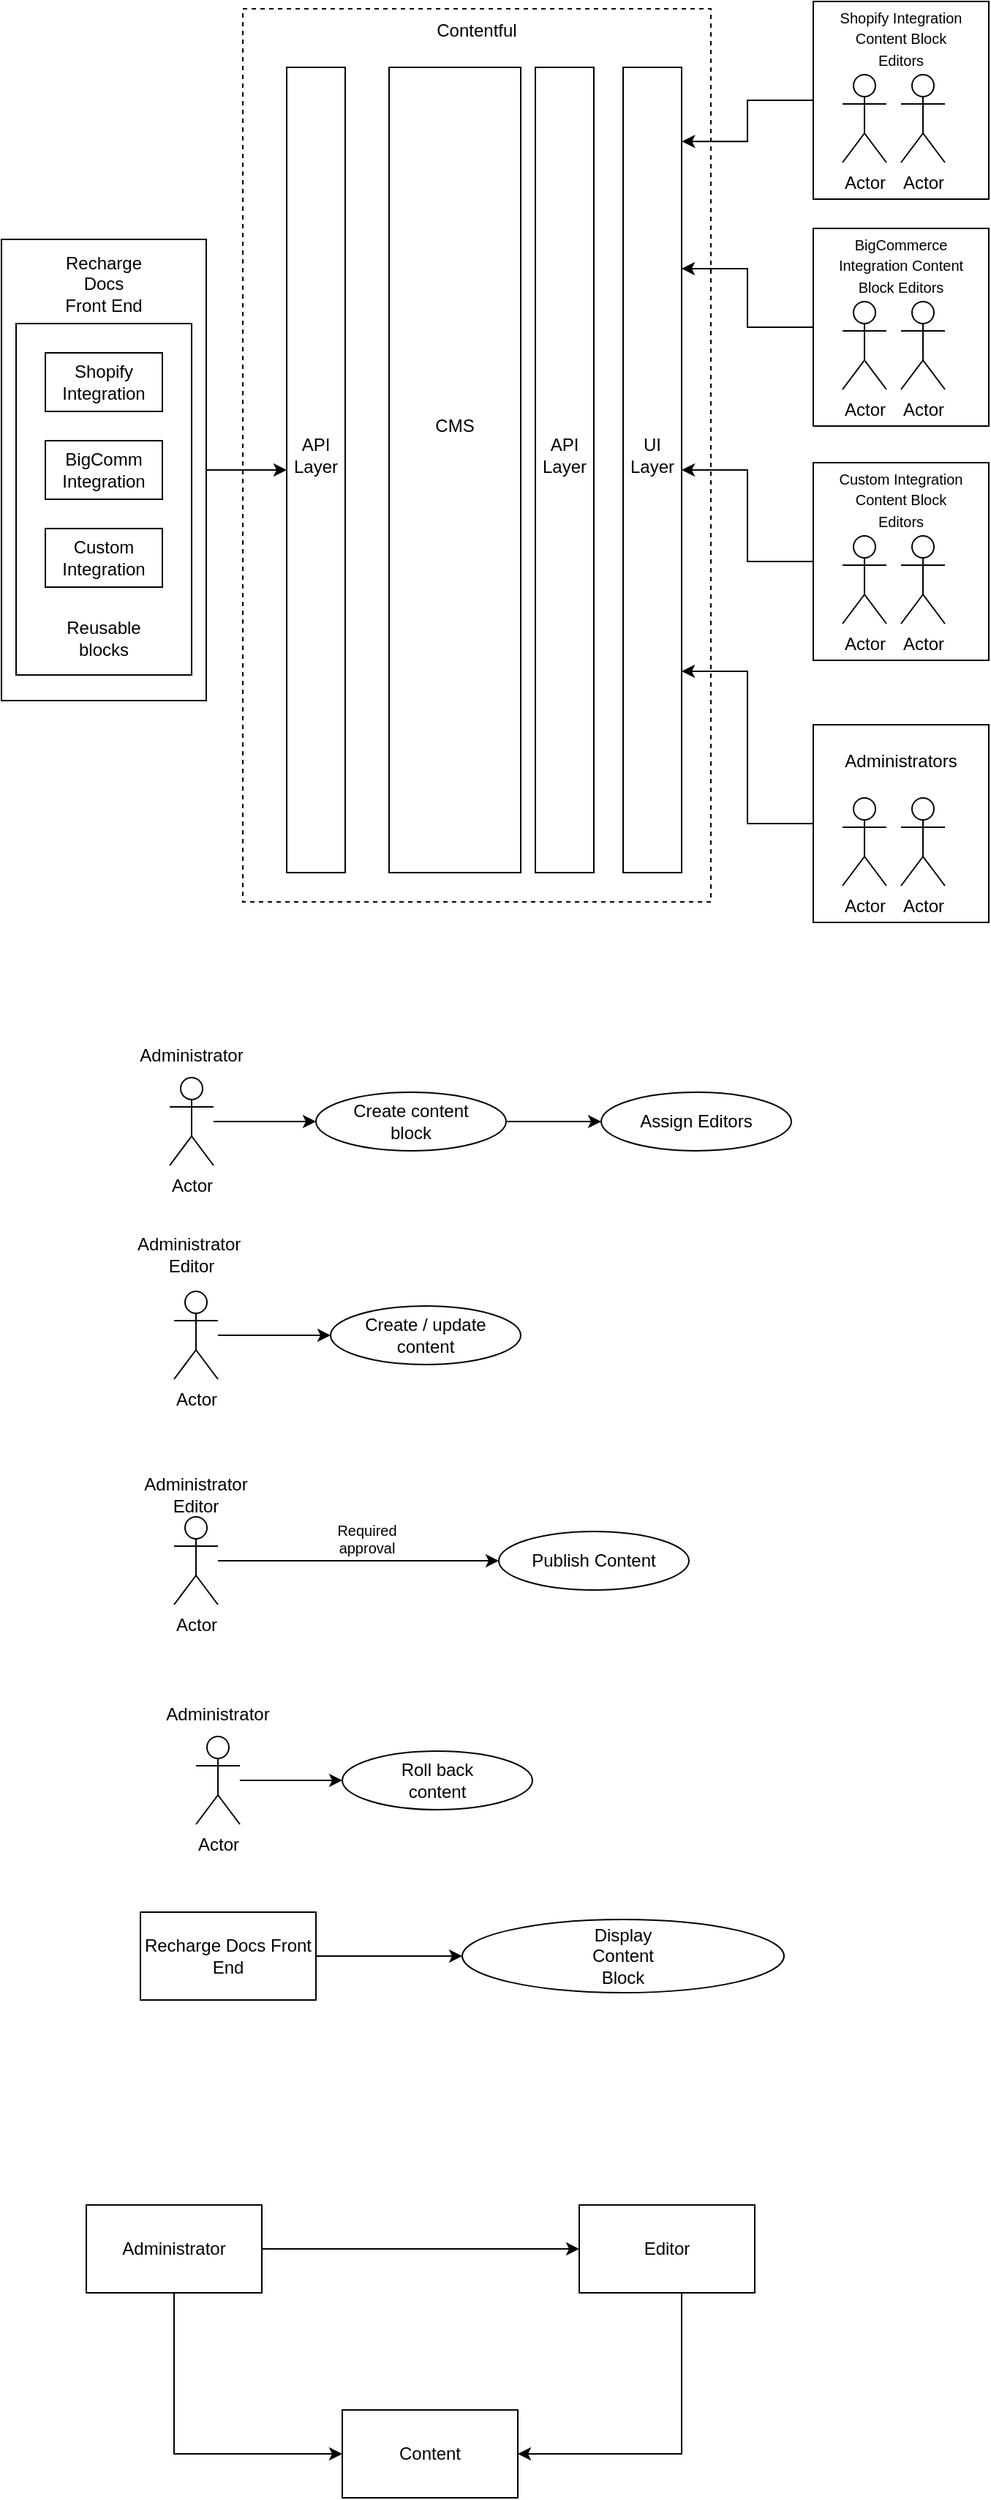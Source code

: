 <mxfile version="15.9.5" type="github">
  <diagram id="McnBqX_8OXEuc_d459IT" name="Page-1">
    <mxGraphModel dx="1174" dy="776" grid="1" gridSize="10" guides="1" tooltips="1" connect="1" arrows="1" fold="1" page="1" pageScale="1" pageWidth="850" pageHeight="1100" math="0" shadow="0">
      <root>
        <mxCell id="0" />
        <mxCell id="1" parent="0" />
        <mxCell id="9h9Ux4YRKQZeNhD9gGjw-2" value="" style="rounded=0;whiteSpace=wrap;html=1;dashed=1;" vertex="1" parent="1">
          <mxGeometry x="260" y="120" width="320" height="610" as="geometry" />
        </mxCell>
        <mxCell id="wLzdfKrcWUK0gIP68M67-1" value="" style="rounded=0;whiteSpace=wrap;html=1;direction=south;" parent="1" vertex="1">
          <mxGeometry x="360" y="160" width="90" height="550" as="geometry" />
        </mxCell>
        <mxCell id="wLzdfKrcWUK0gIP68M67-2" value="CMS" style="text;html=1;strokeColor=none;fillColor=none;align=center;verticalAlign=middle;whiteSpace=wrap;rounded=0;" parent="1" vertex="1">
          <mxGeometry x="375" y="390" width="60" height="30" as="geometry" />
        </mxCell>
        <mxCell id="wLzdfKrcWUK0gIP68M67-4" value="" style="rounded=0;whiteSpace=wrap;html=1;direction=south;" parent="1" vertex="1">
          <mxGeometry x="460" y="160" width="40" height="550" as="geometry" />
        </mxCell>
        <mxCell id="wLzdfKrcWUK0gIP68M67-5" value="" style="rounded=0;whiteSpace=wrap;html=1;direction=south;" parent="1" vertex="1">
          <mxGeometry x="520" y="160" width="40" height="550" as="geometry" />
        </mxCell>
        <mxCell id="wLzdfKrcWUK0gIP68M67-6" value="API&lt;br&gt;Layer" style="text;html=1;strokeColor=none;fillColor=none;align=center;verticalAlign=middle;whiteSpace=wrap;rounded=0;" parent="1" vertex="1">
          <mxGeometry x="450" y="410" width="60" height="30" as="geometry" />
        </mxCell>
        <mxCell id="wLzdfKrcWUK0gIP68M67-7" value="UI&lt;br&gt;Layer" style="text;html=1;strokeColor=none;fillColor=none;align=center;verticalAlign=middle;whiteSpace=wrap;rounded=0;" parent="1" vertex="1">
          <mxGeometry x="510" y="410" width="60" height="30" as="geometry" />
        </mxCell>
        <mxCell id="wLzdfKrcWUK0gIP68M67-63" style="edgeStyle=orthogonalEdgeStyle;rounded=0;orthogonalLoop=1;jettySize=auto;html=1;exitX=0;exitY=0.5;exitDx=0;exitDy=0;entryX=0.092;entryY=-0.005;entryDx=0;entryDy=0;entryPerimeter=0;" parent="1" source="wLzdfKrcWUK0gIP68M67-10" target="wLzdfKrcWUK0gIP68M67-5" edge="1">
          <mxGeometry relative="1" as="geometry">
            <mxPoint x="570" y="210" as="targetPoint" />
          </mxGeometry>
        </mxCell>
        <mxCell id="wLzdfKrcWUK0gIP68M67-10" value="" style="rounded=0;whiteSpace=wrap;html=1;" parent="1" vertex="1">
          <mxGeometry x="650" y="115" width="120" height="135" as="geometry" />
        </mxCell>
        <mxCell id="wLzdfKrcWUK0gIP68M67-11" value="&lt;font style=&quot;font-size: 10px&quot;&gt;Shopify Integration Content Block Editors&lt;/font&gt;" style="text;html=1;strokeColor=none;fillColor=none;align=center;verticalAlign=middle;whiteSpace=wrap;rounded=0;" parent="1" vertex="1">
          <mxGeometry x="665" y="125" width="90" height="30" as="geometry" />
        </mxCell>
        <mxCell id="wLzdfKrcWUK0gIP68M67-12" value="Actor" style="shape=umlActor;verticalLabelPosition=bottom;verticalAlign=top;html=1;outlineConnect=0;" parent="1" vertex="1">
          <mxGeometry x="670" y="165" width="30" height="60" as="geometry" />
        </mxCell>
        <mxCell id="wLzdfKrcWUK0gIP68M67-13" value="Actor" style="shape=umlActor;verticalLabelPosition=bottom;verticalAlign=top;html=1;outlineConnect=0;" parent="1" vertex="1">
          <mxGeometry x="710" y="165" width="30" height="60" as="geometry" />
        </mxCell>
        <mxCell id="wLzdfKrcWUK0gIP68M67-27" value="" style="rounded=0;whiteSpace=wrap;html=1;direction=south;" parent="1" vertex="1">
          <mxGeometry x="290" y="160" width="40" height="550" as="geometry" />
        </mxCell>
        <mxCell id="wLzdfKrcWUK0gIP68M67-28" value="API&lt;br&gt;Layer" style="text;html=1;strokeColor=none;fillColor=none;align=center;verticalAlign=middle;whiteSpace=wrap;rounded=0;" parent="1" vertex="1">
          <mxGeometry x="280" y="410" width="60" height="30" as="geometry" />
        </mxCell>
        <mxCell id="wLzdfKrcWUK0gIP68M67-78" style="edgeStyle=orthogonalEdgeStyle;rounded=0;orthogonalLoop=1;jettySize=auto;html=1;" parent="1" source="wLzdfKrcWUK0gIP68M67-29" target="wLzdfKrcWUK0gIP68M67-27" edge="1">
          <mxGeometry relative="1" as="geometry" />
        </mxCell>
        <mxCell id="wLzdfKrcWUK0gIP68M67-29" value="" style="rounded=0;whiteSpace=wrap;html=1;" parent="1" vertex="1">
          <mxGeometry x="95" y="277.5" width="140" height="315" as="geometry" />
        </mxCell>
        <mxCell id="wLzdfKrcWUK0gIP68M67-41" value="Recharge Docs Front End" style="text;html=1;strokeColor=none;fillColor=none;align=center;verticalAlign=middle;whiteSpace=wrap;rounded=0;" parent="1" vertex="1">
          <mxGeometry x="135" y="292.5" width="60" height="30" as="geometry" />
        </mxCell>
        <mxCell id="wLzdfKrcWUK0gIP68M67-64" style="edgeStyle=orthogonalEdgeStyle;rounded=0;orthogonalLoop=1;jettySize=auto;html=1;exitX=0;exitY=0.5;exitDx=0;exitDy=0;entryX=0.25;entryY=0;entryDx=0;entryDy=0;" parent="1" source="wLzdfKrcWUK0gIP68M67-51" target="wLzdfKrcWUK0gIP68M67-5" edge="1">
          <mxGeometry relative="1" as="geometry" />
        </mxCell>
        <mxCell id="wLzdfKrcWUK0gIP68M67-51" value="" style="rounded=0;whiteSpace=wrap;html=1;" parent="1" vertex="1">
          <mxGeometry x="650" y="270" width="120" height="135" as="geometry" />
        </mxCell>
        <mxCell id="wLzdfKrcWUK0gIP68M67-52" value="&lt;font style=&quot;font-size: 10px&quot;&gt;BigCommerce Integration Content Block Editors&lt;/font&gt;" style="text;html=1;strokeColor=none;fillColor=none;align=center;verticalAlign=middle;whiteSpace=wrap;rounded=0;" parent="1" vertex="1">
          <mxGeometry x="665" y="280" width="90" height="30" as="geometry" />
        </mxCell>
        <mxCell id="wLzdfKrcWUK0gIP68M67-53" value="Actor" style="shape=umlActor;verticalLabelPosition=bottom;verticalAlign=top;html=1;outlineConnect=0;" parent="1" vertex="1">
          <mxGeometry x="670" y="320" width="30" height="60" as="geometry" />
        </mxCell>
        <mxCell id="wLzdfKrcWUK0gIP68M67-54" value="Actor" style="shape=umlActor;verticalLabelPosition=bottom;verticalAlign=top;html=1;outlineConnect=0;" parent="1" vertex="1">
          <mxGeometry x="710" y="320" width="30" height="60" as="geometry" />
        </mxCell>
        <mxCell id="wLzdfKrcWUK0gIP68M67-66" style="edgeStyle=orthogonalEdgeStyle;rounded=0;orthogonalLoop=1;jettySize=auto;html=1;" parent="1" source="wLzdfKrcWUK0gIP68M67-55" target="wLzdfKrcWUK0gIP68M67-5" edge="1">
          <mxGeometry relative="1" as="geometry" />
        </mxCell>
        <mxCell id="wLzdfKrcWUK0gIP68M67-55" value="" style="rounded=0;whiteSpace=wrap;html=1;" parent="1" vertex="1">
          <mxGeometry x="650" y="430" width="120" height="135" as="geometry" />
        </mxCell>
        <mxCell id="wLzdfKrcWUK0gIP68M67-56" value="&lt;font style=&quot;font-size: 10px&quot;&gt;Custom Integration Content Block Editors&lt;/font&gt;" style="text;html=1;strokeColor=none;fillColor=none;align=center;verticalAlign=middle;whiteSpace=wrap;rounded=0;" parent="1" vertex="1">
          <mxGeometry x="665" y="440" width="90" height="30" as="geometry" />
        </mxCell>
        <mxCell id="wLzdfKrcWUK0gIP68M67-57" value="Actor" style="shape=umlActor;verticalLabelPosition=bottom;verticalAlign=top;html=1;outlineConnect=0;" parent="1" vertex="1">
          <mxGeometry x="670" y="480" width="30" height="60" as="geometry" />
        </mxCell>
        <mxCell id="wLzdfKrcWUK0gIP68M67-58" value="Actor" style="shape=umlActor;verticalLabelPosition=bottom;verticalAlign=top;html=1;outlineConnect=0;" parent="1" vertex="1">
          <mxGeometry x="710" y="480" width="30" height="60" as="geometry" />
        </mxCell>
        <mxCell id="wLzdfKrcWUK0gIP68M67-67" style="edgeStyle=orthogonalEdgeStyle;rounded=0;orthogonalLoop=1;jettySize=auto;html=1;entryX=0.75;entryY=0;entryDx=0;entryDy=0;" parent="1" source="wLzdfKrcWUK0gIP68M67-59" target="wLzdfKrcWUK0gIP68M67-5" edge="1">
          <mxGeometry relative="1" as="geometry" />
        </mxCell>
        <mxCell id="wLzdfKrcWUK0gIP68M67-59" value="" style="rounded=0;whiteSpace=wrap;html=1;" parent="1" vertex="1">
          <mxGeometry x="650" y="609" width="120" height="135" as="geometry" />
        </mxCell>
        <mxCell id="wLzdfKrcWUK0gIP68M67-60" value="Administrators" style="text;html=1;strokeColor=none;fillColor=none;align=center;verticalAlign=middle;whiteSpace=wrap;rounded=0;" parent="1" vertex="1">
          <mxGeometry x="665" y="619" width="90" height="30" as="geometry" />
        </mxCell>
        <mxCell id="wLzdfKrcWUK0gIP68M67-61" value="Actor" style="shape=umlActor;verticalLabelPosition=bottom;verticalAlign=top;html=1;outlineConnect=0;" parent="1" vertex="1">
          <mxGeometry x="670" y="659" width="30" height="60" as="geometry" />
        </mxCell>
        <mxCell id="wLzdfKrcWUK0gIP68M67-62" value="Actor" style="shape=umlActor;verticalLabelPosition=bottom;verticalAlign=top;html=1;outlineConnect=0;" parent="1" vertex="1">
          <mxGeometry x="710" y="659" width="30" height="60" as="geometry" />
        </mxCell>
        <mxCell id="wLzdfKrcWUK0gIP68M67-79" value="" style="rounded=0;whiteSpace=wrap;html=1;" parent="1" vertex="1">
          <mxGeometry x="105" y="335" width="120" height="240" as="geometry" />
        </mxCell>
        <mxCell id="wLzdfKrcWUK0gIP68M67-80" value="Reusable blocks" style="text;html=1;strokeColor=none;fillColor=none;align=center;verticalAlign=middle;whiteSpace=wrap;rounded=0;" parent="1" vertex="1">
          <mxGeometry x="135" y="535" width="60" height="30" as="geometry" />
        </mxCell>
        <mxCell id="wLzdfKrcWUK0gIP68M67-81" value="" style="rounded=0;whiteSpace=wrap;html=1;" parent="1" vertex="1">
          <mxGeometry x="125" y="475" width="80" height="40" as="geometry" />
        </mxCell>
        <mxCell id="wLzdfKrcWUK0gIP68M67-82" value="Custom&lt;br&gt;Integration" style="text;html=1;strokeColor=none;fillColor=none;align=center;verticalAlign=middle;whiteSpace=wrap;rounded=0;" parent="1" vertex="1">
          <mxGeometry x="135" y="480" width="60" height="30" as="geometry" />
        </mxCell>
        <mxCell id="wLzdfKrcWUK0gIP68M67-83" value="" style="rounded=0;whiteSpace=wrap;html=1;" parent="1" vertex="1">
          <mxGeometry x="125" y="415" width="80" height="40" as="geometry" />
        </mxCell>
        <mxCell id="wLzdfKrcWUK0gIP68M67-84" value="BigComm&lt;br&gt;Integration" style="text;html=1;strokeColor=none;fillColor=none;align=center;verticalAlign=middle;whiteSpace=wrap;rounded=0;" parent="1" vertex="1">
          <mxGeometry x="135" y="420" width="60" height="30" as="geometry" />
        </mxCell>
        <mxCell id="wLzdfKrcWUK0gIP68M67-85" value="" style="rounded=0;whiteSpace=wrap;html=1;" parent="1" vertex="1">
          <mxGeometry x="125" y="355" width="80" height="40" as="geometry" />
        </mxCell>
        <mxCell id="wLzdfKrcWUK0gIP68M67-86" value="Shopify Integration" style="text;html=1;strokeColor=none;fillColor=none;align=center;verticalAlign=middle;whiteSpace=wrap;rounded=0;" parent="1" vertex="1">
          <mxGeometry x="135" y="360" width="60" height="30" as="geometry" />
        </mxCell>
        <mxCell id="wLzdfKrcWUK0gIP68M67-96" style="edgeStyle=orthogonalEdgeStyle;rounded=0;orthogonalLoop=1;jettySize=auto;html=1;entryX=0;entryY=0.5;entryDx=0;entryDy=0;" parent="1" source="wLzdfKrcWUK0gIP68M67-87" target="wLzdfKrcWUK0gIP68M67-90" edge="1">
          <mxGeometry relative="1" as="geometry">
            <mxPoint x="305" y="880" as="targetPoint" />
          </mxGeometry>
        </mxCell>
        <mxCell id="wLzdfKrcWUK0gIP68M67-87" value="Actor" style="shape=umlActor;verticalLabelPosition=bottom;verticalAlign=top;html=1;outlineConnect=0;" parent="1" vertex="1">
          <mxGeometry x="210" y="850" width="30" height="60" as="geometry" />
        </mxCell>
        <mxCell id="wLzdfKrcWUK0gIP68M67-88" value="Administrator" style="text;html=1;strokeColor=none;fillColor=none;align=center;verticalAlign=middle;whiteSpace=wrap;rounded=0;" parent="1" vertex="1">
          <mxGeometry x="195" y="820" width="60" height="30" as="geometry" />
        </mxCell>
        <mxCell id="wLzdfKrcWUK0gIP68M67-97" style="edgeStyle=orthogonalEdgeStyle;rounded=0;orthogonalLoop=1;jettySize=auto;html=1;entryX=0;entryY=0.5;entryDx=0;entryDy=0;" parent="1" source="wLzdfKrcWUK0gIP68M67-90" target="wLzdfKrcWUK0gIP68M67-91" edge="1">
          <mxGeometry relative="1" as="geometry" />
        </mxCell>
        <mxCell id="wLzdfKrcWUK0gIP68M67-90" value="" style="ellipse;whiteSpace=wrap;html=1;" parent="1" vertex="1">
          <mxGeometry x="310" y="860" width="130" height="40" as="geometry" />
        </mxCell>
        <mxCell id="wLzdfKrcWUK0gIP68M67-91" value="" style="ellipse;whiteSpace=wrap;html=1;" parent="1" vertex="1">
          <mxGeometry x="505" y="860" width="130" height="40" as="geometry" />
        </mxCell>
        <mxCell id="wLzdfKrcWUK0gIP68M67-92" value="Create content block" style="text;html=1;strokeColor=none;fillColor=none;align=center;verticalAlign=middle;whiteSpace=wrap;rounded=0;" parent="1" vertex="1">
          <mxGeometry x="330" y="865" width="90" height="30" as="geometry" />
        </mxCell>
        <mxCell id="wLzdfKrcWUK0gIP68M67-94" value="Assign Editors" style="text;html=1;strokeColor=none;fillColor=none;align=center;verticalAlign=middle;whiteSpace=wrap;rounded=0;" parent="1" vertex="1">
          <mxGeometry x="525" y="865" width="90" height="30" as="geometry" />
        </mxCell>
        <mxCell id="wLzdfKrcWUK0gIP68M67-98" style="edgeStyle=orthogonalEdgeStyle;rounded=0;orthogonalLoop=1;jettySize=auto;html=1;entryX=0;entryY=0.5;entryDx=0;entryDy=0;" parent="1" source="wLzdfKrcWUK0gIP68M67-99" target="wLzdfKrcWUK0gIP68M67-102" edge="1">
          <mxGeometry relative="1" as="geometry">
            <mxPoint x="308" y="1026" as="targetPoint" />
          </mxGeometry>
        </mxCell>
        <mxCell id="wLzdfKrcWUK0gIP68M67-99" value="Actor" style="shape=umlActor;verticalLabelPosition=bottom;verticalAlign=top;html=1;outlineConnect=0;" parent="1" vertex="1">
          <mxGeometry x="213" y="996" width="30" height="60" as="geometry" />
        </mxCell>
        <mxCell id="wLzdfKrcWUK0gIP68M67-100" value="Administrator&amp;nbsp;&lt;br&gt;Editor" style="text;html=1;strokeColor=none;fillColor=none;align=center;verticalAlign=middle;whiteSpace=wrap;rounded=0;" parent="1" vertex="1">
          <mxGeometry x="195" y="956" width="60" height="30" as="geometry" />
        </mxCell>
        <mxCell id="wLzdfKrcWUK0gIP68M67-102" value="" style="ellipse;whiteSpace=wrap;html=1;" parent="1" vertex="1">
          <mxGeometry x="320" y="1006" width="130" height="40" as="geometry" />
        </mxCell>
        <mxCell id="wLzdfKrcWUK0gIP68M67-104" value="Create / update content" style="text;html=1;strokeColor=none;fillColor=none;align=center;verticalAlign=middle;whiteSpace=wrap;rounded=0;" parent="1" vertex="1">
          <mxGeometry x="340" y="1011" width="90" height="30" as="geometry" />
        </mxCell>
        <mxCell id="wLzdfKrcWUK0gIP68M67-106" style="edgeStyle=orthogonalEdgeStyle;rounded=0;orthogonalLoop=1;jettySize=auto;html=1;entryX=0;entryY=0.5;entryDx=0;entryDy=0;" parent="1" source="wLzdfKrcWUK0gIP68M67-107" target="wLzdfKrcWUK0gIP68M67-110" edge="1">
          <mxGeometry relative="1" as="geometry">
            <mxPoint x="308" y="1180" as="targetPoint" />
          </mxGeometry>
        </mxCell>
        <mxCell id="wLzdfKrcWUK0gIP68M67-107" value="Actor" style="shape=umlActor;verticalLabelPosition=bottom;verticalAlign=top;html=1;outlineConnect=0;" parent="1" vertex="1">
          <mxGeometry x="213" y="1150" width="30" height="60" as="geometry" />
        </mxCell>
        <mxCell id="wLzdfKrcWUK0gIP68M67-108" value="Administrator&lt;br&gt;Editor" style="text;html=1;strokeColor=none;fillColor=none;align=center;verticalAlign=middle;whiteSpace=wrap;rounded=0;" parent="1" vertex="1">
          <mxGeometry x="198" y="1120" width="60" height="30" as="geometry" />
        </mxCell>
        <mxCell id="wLzdfKrcWUK0gIP68M67-110" value="" style="ellipse;whiteSpace=wrap;html=1;" parent="1" vertex="1">
          <mxGeometry x="435" y="1160" width="130" height="40" as="geometry" />
        </mxCell>
        <mxCell id="wLzdfKrcWUK0gIP68M67-112" value="Publish Content" style="text;html=1;strokeColor=none;fillColor=none;align=center;verticalAlign=middle;whiteSpace=wrap;rounded=0;" parent="1" vertex="1">
          <mxGeometry x="455" y="1165" width="90" height="30" as="geometry" />
        </mxCell>
        <mxCell id="wLzdfKrcWUK0gIP68M67-114" style="edgeStyle=orthogonalEdgeStyle;rounded=0;orthogonalLoop=1;jettySize=auto;html=1;entryX=0;entryY=0.5;entryDx=0;entryDy=0;" parent="1" source="wLzdfKrcWUK0gIP68M67-115" target="wLzdfKrcWUK0gIP68M67-118" edge="1">
          <mxGeometry relative="1" as="geometry">
            <mxPoint x="323" y="1330" as="targetPoint" />
          </mxGeometry>
        </mxCell>
        <mxCell id="wLzdfKrcWUK0gIP68M67-115" value="Actor" style="shape=umlActor;verticalLabelPosition=bottom;verticalAlign=top;html=1;outlineConnect=0;" parent="1" vertex="1">
          <mxGeometry x="228" y="1300" width="30" height="60" as="geometry" />
        </mxCell>
        <mxCell id="wLzdfKrcWUK0gIP68M67-116" value="Administrator" style="text;html=1;strokeColor=none;fillColor=none;align=center;verticalAlign=middle;whiteSpace=wrap;rounded=0;" parent="1" vertex="1">
          <mxGeometry x="213" y="1270" width="60" height="30" as="geometry" />
        </mxCell>
        <mxCell id="wLzdfKrcWUK0gIP68M67-118" value="" style="ellipse;whiteSpace=wrap;html=1;" parent="1" vertex="1">
          <mxGeometry x="328" y="1310" width="130" height="40" as="geometry" />
        </mxCell>
        <mxCell id="wLzdfKrcWUK0gIP68M67-120" value="Roll back content" style="text;html=1;strokeColor=none;fillColor=none;align=center;verticalAlign=middle;whiteSpace=wrap;rounded=0;" parent="1" vertex="1">
          <mxGeometry x="348" y="1315" width="90" height="30" as="geometry" />
        </mxCell>
        <mxCell id="wLzdfKrcWUK0gIP68M67-122" value="Required approval" style="text;html=1;strokeColor=none;fillColor=none;align=center;verticalAlign=middle;whiteSpace=wrap;rounded=0;fontSize=10;" parent="1" vertex="1">
          <mxGeometry x="315" y="1150" width="60" height="30" as="geometry" />
        </mxCell>
        <mxCell id="wLzdfKrcWUK0gIP68M67-126" style="edgeStyle=orthogonalEdgeStyle;rounded=0;orthogonalLoop=1;jettySize=auto;html=1;fontSize=12;" parent="1" source="wLzdfKrcWUK0gIP68M67-123" target="wLzdfKrcWUK0gIP68M67-124" edge="1">
          <mxGeometry relative="1" as="geometry" />
        </mxCell>
        <mxCell id="wLzdfKrcWUK0gIP68M67-123" value="&lt;font style=&quot;font-size: 12px&quot;&gt;Recharge Docs Front End&lt;/font&gt;" style="rounded=0;whiteSpace=wrap;html=1;fontSize=10;" parent="1" vertex="1">
          <mxGeometry x="190" y="1420" width="120" height="60" as="geometry" />
        </mxCell>
        <mxCell id="wLzdfKrcWUK0gIP68M67-124" value="" style="ellipse;whiteSpace=wrap;html=1;fontSize=12;" parent="1" vertex="1">
          <mxGeometry x="410" y="1425" width="220" height="50" as="geometry" />
        </mxCell>
        <mxCell id="wLzdfKrcWUK0gIP68M67-125" value="Display Content Block" style="text;html=1;strokeColor=none;fillColor=none;align=center;verticalAlign=middle;whiteSpace=wrap;rounded=0;fontSize=12;" parent="1" vertex="1">
          <mxGeometry x="490" y="1435" width="60" height="30" as="geometry" />
        </mxCell>
        <mxCell id="9h9Ux4YRKQZeNhD9gGjw-1" value="Contentful" style="text;html=1;strokeColor=none;fillColor=none;align=center;verticalAlign=middle;whiteSpace=wrap;rounded=0;" vertex="1" parent="1">
          <mxGeometry x="390" y="120" width="60" height="30" as="geometry" />
        </mxCell>
        <mxCell id="9h9Ux4YRKQZeNhD9gGjw-24" style="edgeStyle=orthogonalEdgeStyle;rounded=0;orthogonalLoop=1;jettySize=auto;html=1;entryX=0;entryY=0.5;entryDx=0;entryDy=0;" edge="1" parent="1" source="9h9Ux4YRKQZeNhD9gGjw-20" target="9h9Ux4YRKQZeNhD9gGjw-21">
          <mxGeometry relative="1" as="geometry" />
        </mxCell>
        <mxCell id="9h9Ux4YRKQZeNhD9gGjw-25" style="edgeStyle=orthogonalEdgeStyle;rounded=0;orthogonalLoop=1;jettySize=auto;html=1;entryX=0;entryY=0.5;entryDx=0;entryDy=0;" edge="1" parent="1" source="9h9Ux4YRKQZeNhD9gGjw-20" target="9h9Ux4YRKQZeNhD9gGjw-22">
          <mxGeometry relative="1" as="geometry">
            <Array as="points">
              <mxPoint x="213" y="1790" />
            </Array>
          </mxGeometry>
        </mxCell>
        <mxCell id="9h9Ux4YRKQZeNhD9gGjw-20" value="Administrator" style="rounded=0;whiteSpace=wrap;html=1;" vertex="1" parent="1">
          <mxGeometry x="153" y="1620" width="120" height="60" as="geometry" />
        </mxCell>
        <mxCell id="9h9Ux4YRKQZeNhD9gGjw-26" style="edgeStyle=orthogonalEdgeStyle;rounded=0;orthogonalLoop=1;jettySize=auto;html=1;entryX=1;entryY=0.5;entryDx=0;entryDy=0;" edge="1" parent="1" source="9h9Ux4YRKQZeNhD9gGjw-21" target="9h9Ux4YRKQZeNhD9gGjw-22">
          <mxGeometry relative="1" as="geometry">
            <Array as="points">
              <mxPoint x="560" y="1790" />
            </Array>
          </mxGeometry>
        </mxCell>
        <mxCell id="9h9Ux4YRKQZeNhD9gGjw-21" value="Editor" style="rounded=0;whiteSpace=wrap;html=1;" vertex="1" parent="1">
          <mxGeometry x="490" y="1620" width="120" height="60" as="geometry" />
        </mxCell>
        <mxCell id="9h9Ux4YRKQZeNhD9gGjw-22" value="Content" style="rounded=0;whiteSpace=wrap;html=1;" vertex="1" parent="1">
          <mxGeometry x="328" y="1760" width="120" height="60" as="geometry" />
        </mxCell>
      </root>
    </mxGraphModel>
  </diagram>
</mxfile>

